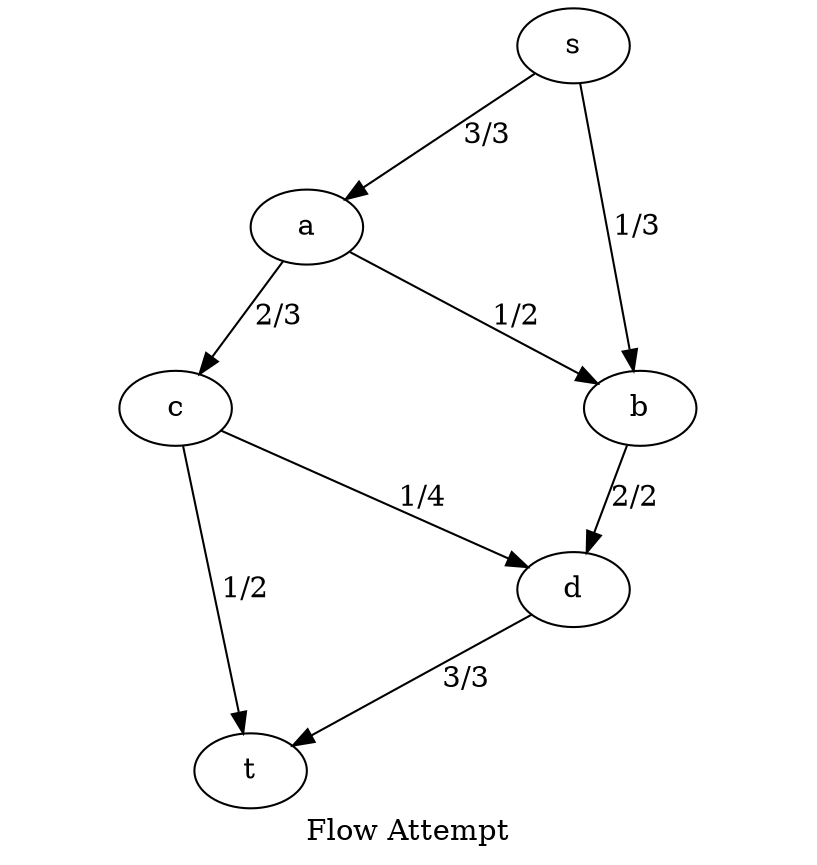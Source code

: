 digraph Flow01 {

    graph[ratio=1, label="Flow Attempt"]

    s -> a [label="3/3"]
    s -> b [label="1/3"]

    a -> c [label="2/3"]
    a -> b [label="1/2"]

    b -> d [label="2/2"]

    c -> t [label="1/2"]
    c -> d [label="1/4"]

    d -> t [label="3/3"]

}